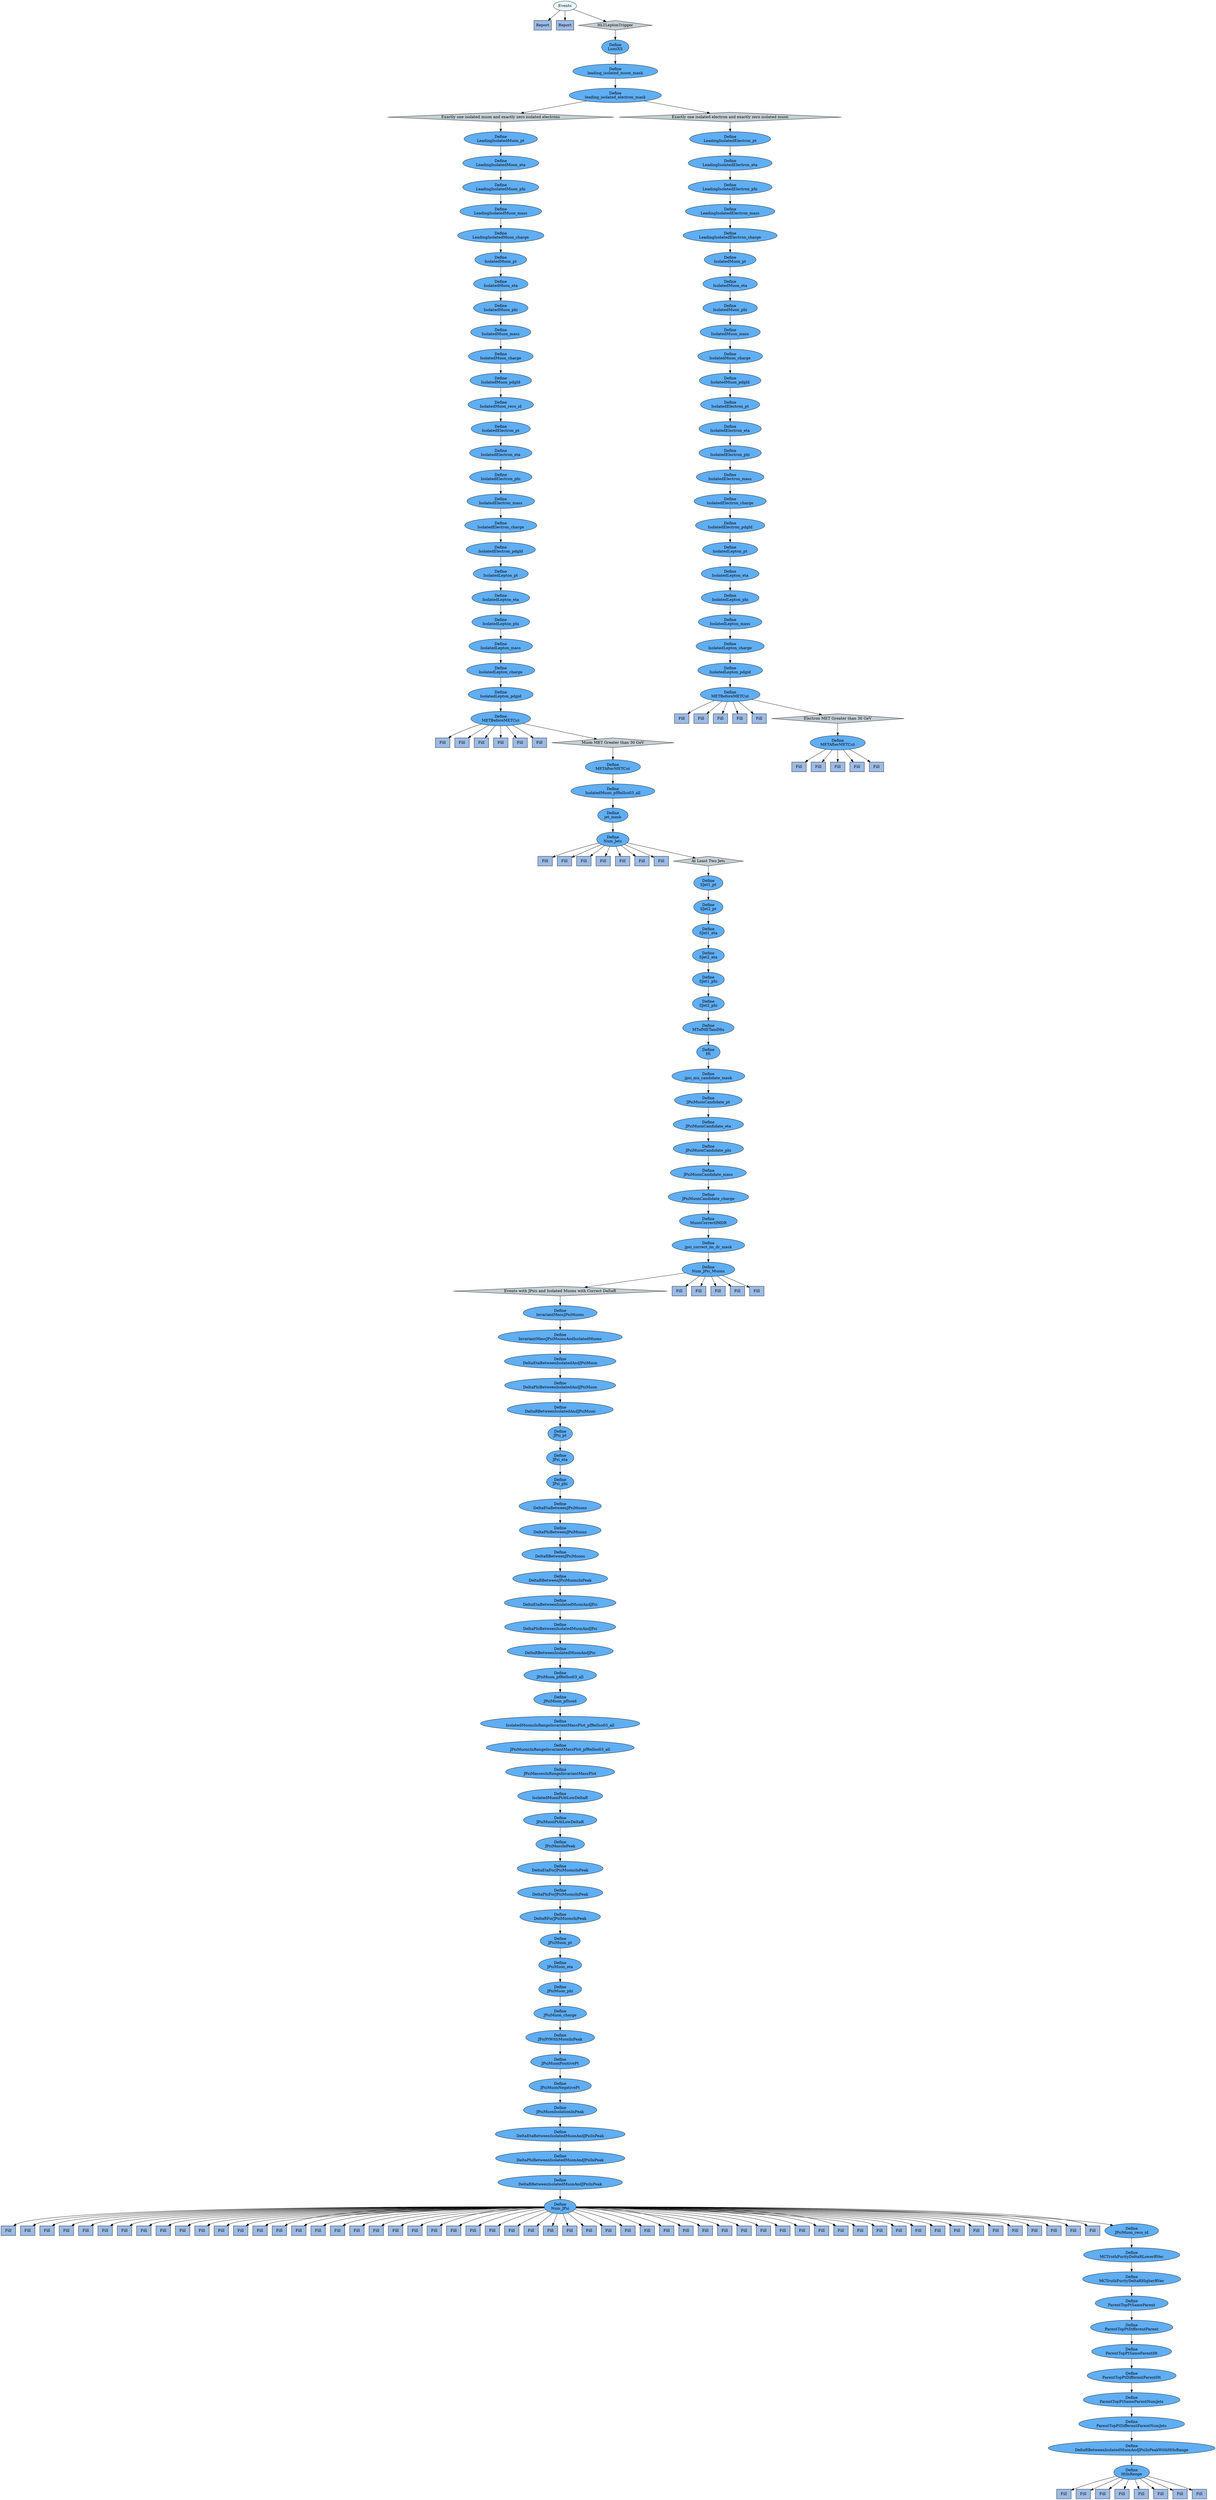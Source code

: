 digraph {
	1 [label="Report", style="filled", fillcolor="#9cbbe5", shape="box"];
	0 [label="Events", style="filled", fillcolor="#e8f8fc", shape="oval"];
	2 [label="Report", style="filled", fillcolor="#9cbbe5", shape="box"];
	0 [label="Events", style="filled", fillcolor="#e8f8fc", shape="oval"];
	3 [label="Fill", style="filled", fillcolor="#9cbbe5", shape="box"];
	2095 [label="Define
METBeforeMETCut", style="filled", fillcolor="#60aef3", shape="oval"];
	2096 [label="Define
IsolatedLepton_pdgid", style="filled", fillcolor="#60aef3", shape="oval"];
	2097 [label="Define
IsolatedLepton_charge", style="filled", fillcolor="#60aef3", shape="oval"];
	2098 [label="Define
IsolatedLepton_mass", style="filled", fillcolor="#60aef3", shape="oval"];
	2099 [label="Define
IsolatedLepton_phi", style="filled", fillcolor="#60aef3", shape="oval"];
	2100 [label="Define
IsolatedLepton_eta", style="filled", fillcolor="#60aef3", shape="oval"];
	2101 [label="Define
IsolatedLepton_pt", style="filled", fillcolor="#60aef3", shape="oval"];
	2102 [label="Define
IsolatedElectron_pdgId", style="filled", fillcolor="#60aef3", shape="oval"];
	2103 [label="Define
IsolatedElectron_charge", style="filled", fillcolor="#60aef3", shape="oval"];
	2104 [label="Define
IsolatedElectron_mass", style="filled", fillcolor="#60aef3", shape="oval"];
	2105 [label="Define
IsolatedElectron_phi", style="filled", fillcolor="#60aef3", shape="oval"];
	2106 [label="Define
IsolatedElectron_eta", style="filled", fillcolor="#60aef3", shape="oval"];
	2107 [label="Define
IsolatedElectron_pt", style="filled", fillcolor="#60aef3", shape="oval"];
	2108 [label="Define
IsolatedMuon_reco_id", style="filled", fillcolor="#60aef3", shape="oval"];
	2109 [label="Define
IsolatedMuon_pdgId", style="filled", fillcolor="#60aef3", shape="oval"];
	2110 [label="Define
IsolatedMuon_charge", style="filled", fillcolor="#60aef3", shape="oval"];
	2111 [label="Define
IsolatedMuon_mass", style="filled", fillcolor="#60aef3", shape="oval"];
	2112 [label="Define
IsolatedMuon_phi", style="filled", fillcolor="#60aef3", shape="oval"];
	2113 [label="Define
IsolatedMuon_eta", style="filled", fillcolor="#60aef3", shape="oval"];
	2114 [label="Define
IsolatedMuon_pt", style="filled", fillcolor="#60aef3", shape="oval"];
	2115 [label="Define
LeadingIsolatedMuon_charge", style="filled", fillcolor="#60aef3", shape="oval"];
	2116 [label="Define
LeadingIsolatedMuon_mass", style="filled", fillcolor="#60aef3", shape="oval"];
	2117 [label="Define
LeadingIsolatedMuon_phi", style="filled", fillcolor="#60aef3", shape="oval"];
	2118 [label="Define
LeadingIsolatedMuon_eta", style="filled", fillcolor="#60aef3", shape="oval"];
	2119 [label="Define
LeadingIsolatedMuon_pt", style="filled", fillcolor="#60aef3", shape="oval"];
	2091 [label="Exactly one isolated muon and exactly zero isolated electrons", style="filled", fillcolor="#c4cfd4", shape="diamond"];
	2092 [label="Define
leading_isolated_electron_mask", style="filled", fillcolor="#60aef3", shape="oval"];
	2093 [label="Define
leading_isolated_muon_mask", style="filled", fillcolor="#60aef3", shape="oval"];
	2094 [label="Define
LumiXS", style="filled", fillcolor="#60aef3", shape="oval"];
	2090 [label="HLTLeptonTrigger", style="filled", fillcolor="#c4cfd4", shape="diamond"];
	0 [label="Events", style="filled", fillcolor="#e8f8fc", shape="oval"];
	4 [label="Fill", style="filled", fillcolor="#9cbbe5", shape="box"];
	5 [label="Fill", style="filled", fillcolor="#9cbbe5", shape="box"];
	6 [label="Fill", style="filled", fillcolor="#9cbbe5", shape="box"];
	7 [label="Fill", style="filled", fillcolor="#9cbbe5", shape="box"];
	8 [label="Fill", style="filled", fillcolor="#9cbbe5", shape="box"];
	2126 [label="Define
METBeforeMETCut", style="filled", fillcolor="#60aef3", shape="oval"];
	2127 [label="Define
IsolatedLepton_pdgid", style="filled", fillcolor="#60aef3", shape="oval"];
	2128 [label="Define
IsolatedLepton_charge", style="filled", fillcolor="#60aef3", shape="oval"];
	2129 [label="Define
IsolatedLepton_mass", style="filled", fillcolor="#60aef3", shape="oval"];
	2130 [label="Define
IsolatedLepton_phi", style="filled", fillcolor="#60aef3", shape="oval"];
	2131 [label="Define
IsolatedLepton_eta", style="filled", fillcolor="#60aef3", shape="oval"];
	2132 [label="Define
IsolatedLepton_pt", style="filled", fillcolor="#60aef3", shape="oval"];
	2133 [label="Define
IsolatedElectron_pdgId", style="filled", fillcolor="#60aef3", shape="oval"];
	2134 [label="Define
IsolatedElectron_charge", style="filled", fillcolor="#60aef3", shape="oval"];
	2135 [label="Define
IsolatedElectron_mass", style="filled", fillcolor="#60aef3", shape="oval"];
	2136 [label="Define
IsolatedElectron_phi", style="filled", fillcolor="#60aef3", shape="oval"];
	2137 [label="Define
IsolatedElectron_eta", style="filled", fillcolor="#60aef3", shape="oval"];
	2138 [label="Define
IsolatedElectron_pt", style="filled", fillcolor="#60aef3", shape="oval"];
	2139 [label="Define
IsolatedMuon_pdgId", style="filled", fillcolor="#60aef3", shape="oval"];
	2140 [label="Define
IsolatedMuon_charge", style="filled", fillcolor="#60aef3", shape="oval"];
	2141 [label="Define
IsolatedMuon_mass", style="filled", fillcolor="#60aef3", shape="oval"];
	2142 [label="Define
IsolatedMuon_phi", style="filled", fillcolor="#60aef3", shape="oval"];
	2143 [label="Define
IsolatedMuon_eta", style="filled", fillcolor="#60aef3", shape="oval"];
	2144 [label="Define
IsolatedMuon_pt", style="filled", fillcolor="#60aef3", shape="oval"];
	2145 [label="Define
LeadingIsolatedElectron_charge", style="filled", fillcolor="#60aef3", shape="oval"];
	2146 [label="Define
LeadingIsolatedElectron_mass", style="filled", fillcolor="#60aef3", shape="oval"];
	2147 [label="Define
LeadingIsolatedElectron_phi", style="filled", fillcolor="#60aef3", shape="oval"];
	2148 [label="Define
LeadingIsolatedElectron_eta", style="filled", fillcolor="#60aef3", shape="oval"];
	2149 [label="Define
LeadingIsolatedElectron_pt", style="filled", fillcolor="#60aef3", shape="oval"];
	2125 [label="Exactly one isolated electron and exactly zero isolated muon", style="filled", fillcolor="#c4cfd4", shape="diamond"];
	9 [label="Fill", style="filled", fillcolor="#9cbbe5", shape="box"];
	10 [label="Fill", style="filled", fillcolor="#9cbbe5", shape="box"];
	11 [label="Fill", style="filled", fillcolor="#9cbbe5", shape="box"];
	12 [label="Fill", style="filled", fillcolor="#9cbbe5", shape="box"];
	13 [label="Fill", style="filled", fillcolor="#9cbbe5", shape="box"];
	14 [label="Fill", style="filled", fillcolor="#9cbbe5", shape="box"];
	2157 [label="Define
Num_Jets", style="filled", fillcolor="#60aef3", shape="oval"];
	2158 [label="Define
jet_mask", style="filled", fillcolor="#60aef3", shape="oval"];
	2159 [label="Define
IsolatedMuon_pfRelIso03_all", style="filled", fillcolor="#60aef3", shape="oval"];
	2160 [label="Define
METAfterMETCut", style="filled", fillcolor="#60aef3", shape="oval"];
	2156 [label="Muon MET Greater than 30 GeV", style="filled", fillcolor="#c4cfd4", shape="diamond"];
	15 [label="Fill", style="filled", fillcolor="#9cbbe5", shape="box"];
	16 [label="Fill", style="filled", fillcolor="#9cbbe5", shape="box"];
	17 [label="Fill", style="filled", fillcolor="#9cbbe5", shape="box"];
	18 [label="Fill", style="filled", fillcolor="#9cbbe5", shape="box"];
	19 [label="Fill", style="filled", fillcolor="#9cbbe5", shape="box"];
	20 [label="Fill", style="filled", fillcolor="#9cbbe5", shape="box"];
	2168 [label="Define
METAfterMETCut", style="filled", fillcolor="#60aef3", shape="oval"];
	2167 [label="Electron MET Greater than 30 GeV", style="filled", fillcolor="#c4cfd4", shape="diamond"];
	21 [label="Fill", style="filled", fillcolor="#9cbbe5", shape="box"];
	22 [label="Fill", style="filled", fillcolor="#9cbbe5", shape="box"];
	23 [label="Fill", style="filled", fillcolor="#9cbbe5", shape="box"];
	24 [label="Fill", style="filled", fillcolor="#9cbbe5", shape="box"];
	25 [label="Fill", style="filled", fillcolor="#9cbbe5", shape="box"];
	26 [label="Fill", style="filled", fillcolor="#9cbbe5", shape="box"];
	2194 [label="Define
Num_JPsi", style="filled", fillcolor="#60aef3", shape="oval"];
	2195 [label="Define
DeltaRBetweenIsolatedMuonAndJPsiInPeak", style="filled", fillcolor="#60aef3", shape="oval"];
	2196 [label="Define
DeltaPhiBetweenIsolatedMuonAndJPsiInPeak", style="filled", fillcolor="#60aef3", shape="oval"];
	2197 [label="Define
DeltaEtaBetweenIsolatedMuonAndJPsiInPeak", style="filled", fillcolor="#60aef3", shape="oval"];
	2198 [label="Define
JPsiMuonIsolationInPeak", style="filled", fillcolor="#60aef3", shape="oval"];
	2199 [label="Define
JPsiMuonNegativePt", style="filled", fillcolor="#60aef3", shape="oval"];
	2200 [label="Define
JPsiMuonPositivePt", style="filled", fillcolor="#60aef3", shape="oval"];
	2201 [label="Define
JPsiPtWithMuonInPeak", style="filled", fillcolor="#60aef3", shape="oval"];
	2202 [label="Define
JPsiMuon_charge", style="filled", fillcolor="#60aef3", shape="oval"];
	2203 [label="Define
JPsiMuon_phi", style="filled", fillcolor="#60aef3", shape="oval"];
	2204 [label="Define
JPsiMuon_eta", style="filled", fillcolor="#60aef3", shape="oval"];
	2205 [label="Define
JPsiMuon_pt", style="filled", fillcolor="#60aef3", shape="oval"];
	2206 [label="Define
DeltaRForJPsiMuonsInPeak", style="filled", fillcolor="#60aef3", shape="oval"];
	2207 [label="Define
DeltaPhiForJPsiMuonsInPeak", style="filled", fillcolor="#60aef3", shape="oval"];
	2208 [label="Define
DeltaEtaForJPsiMuonsInPeak", style="filled", fillcolor="#60aef3", shape="oval"];
	2209 [label="Define
JPsiMassInPeak", style="filled", fillcolor="#60aef3", shape="oval"];
	2210 [label="Define
JPsiMuonPtAtLowDeltaR", style="filled", fillcolor="#60aef3", shape="oval"];
	2211 [label="Define
IsolatedMuonPtAtLowDeltaR", style="filled", fillcolor="#60aef3", shape="oval"];
	2212 [label="Define
JPsiMassesInRangeInvariantMassPlot", style="filled", fillcolor="#60aef3", shape="oval"];
	2213 [label="Define
JPsiMuonsInRangeInvariantMassPlot_pfRelIso03_all", style="filled", fillcolor="#60aef3", shape="oval"];
	2214 [label="Define
IsolatedMuonsInRangeInvariantMassPlot_pfRelIso03_all", style="filled", fillcolor="#60aef3", shape="oval"];
	2215 [label="Define
JPsiMuon_pfIsoid", style="filled", fillcolor="#60aef3", shape="oval"];
	2216 [label="Define
JPsiMuon_pfRelIso03_all", style="filled", fillcolor="#60aef3", shape="oval"];
	2217 [label="Define
DeltaRBetweenIsolatedMuonAndJPsi", style="filled", fillcolor="#60aef3", shape="oval"];
	2218 [label="Define
DeltaPhiBetweenIsolatedMuonAndJPsi", style="filled", fillcolor="#60aef3", shape="oval"];
	2219 [label="Define
DeltaEtaBetweenIsolatedMuonAndJPsi", style="filled", fillcolor="#60aef3", shape="oval"];
	2220 [label="Define
DeltaRBetweenJPsiMuonsInPeak", style="filled", fillcolor="#60aef3", shape="oval"];
	2221 [label="Define
DeltaRBetweenJPsiMuons", style="filled", fillcolor="#60aef3", shape="oval"];
	2222 [label="Define
DeltaPhiBetweenJPsiMuons", style="filled", fillcolor="#60aef3", shape="oval"];
	2223 [label="Define
DeltaEtaBetweenJPsiMuons", style="filled", fillcolor="#60aef3", shape="oval"];
	2224 [label="Define
JPsi_phi", style="filled", fillcolor="#60aef3", shape="oval"];
	2225 [label="Define
JPsi_eta", style="filled", fillcolor="#60aef3", shape="oval"];
	2226 [label="Define
JPsi_pt", style="filled", fillcolor="#60aef3", shape="oval"];
	2227 [label="Define
DeltaRBetweenIsolatedAndJPsiMuon", style="filled", fillcolor="#60aef3", shape="oval"];
	2228 [label="Define
DeltaPhiBetweenIsolatedAndJPsiMuon", style="filled", fillcolor="#60aef3", shape="oval"];
	2229 [label="Define
DeltaEtaBetweenIsolatedAndJPsiMuon", style="filled", fillcolor="#60aef3", shape="oval"];
	2230 [label="Define
InvariantMassJPsiMuonsAndIsolatedMuons", style="filled", fillcolor="#60aef3", shape="oval"];
	2231 [label="Define
InvariantMassJPsiMuons", style="filled", fillcolor="#60aef3", shape="oval"];
	2176 [label="Events with JPsis and Isolated Muons with Correct DeltaR", style="filled", fillcolor="#c4cfd4", shape="diamond"];
	2177 [label="Define
Num_JPsi_Muons", style="filled", fillcolor="#60aef3", shape="oval"];
	2178 [label="Define
jpsi_correct_im_dr_mask", style="filled", fillcolor="#60aef3", shape="oval"];
	2179 [label="Define
MuonCorrectIMDR", style="filled", fillcolor="#60aef3", shape="oval"];
	2180 [label="Define
JPsiMuonCandidate_charge", style="filled", fillcolor="#60aef3", shape="oval"];
	2181 [label="Define
JPsiMuonCandidate_mass", style="filled", fillcolor="#60aef3", shape="oval"];
	2182 [label="Define
JPsiMuonCandidate_phi", style="filled", fillcolor="#60aef3", shape="oval"];
	2183 [label="Define
JPsiMuonCandidate_eta", style="filled", fillcolor="#60aef3", shape="oval"];
	2184 [label="Define
JPsiMuonCandidate_pt", style="filled", fillcolor="#60aef3", shape="oval"];
	2185 [label="Define
jpsi_mu_candidate_mask", style="filled", fillcolor="#60aef3", shape="oval"];
	2186 [label="Define
Ht", style="filled", fillcolor="#60aef3", shape="oval"];
	2187 [label="Define
MTofMETandMu", style="filled", fillcolor="#60aef3", shape="oval"];
	2188 [label="Define
SJet2_phi", style="filled", fillcolor="#60aef3", shape="oval"];
	2189 [label="Define
SJet1_phi", style="filled", fillcolor="#60aef3", shape="oval"];
	2190 [label="Define
SJet2_eta", style="filled", fillcolor="#60aef3", shape="oval"];
	2191 [label="Define
SJet1_eta", style="filled", fillcolor="#60aef3", shape="oval"];
	2192 [label="Define
SJet2_pt", style="filled", fillcolor="#60aef3", shape="oval"];
	2193 [label="Define
SJet1_pt", style="filled", fillcolor="#60aef3", shape="oval"];
	2175 [label="At Least Two Jets", style="filled", fillcolor="#c4cfd4", shape="diamond"];
	27 [label="Fill", style="filled", fillcolor="#9cbbe5", shape="box"];
	28 [label="Fill", style="filled", fillcolor="#9cbbe5", shape="box"];
	29 [label="Fill", style="filled", fillcolor="#9cbbe5", shape="box"];
	30 [label="Fill", style="filled", fillcolor="#9cbbe5", shape="box"];
	31 [label="Fill", style="filled", fillcolor="#9cbbe5", shape="box"];
	32 [label="Fill", style="filled", fillcolor="#9cbbe5", shape="box"];
	33 [label="Fill", style="filled", fillcolor="#9cbbe5", shape="box"];
	34 [label="Fill", style="filled", fillcolor="#9cbbe5", shape="box"];
	35 [label="Fill", style="filled", fillcolor="#9cbbe5", shape="box"];
	36 [label="Fill", style="filled", fillcolor="#9cbbe5", shape="box"];
	37 [label="Fill", style="filled", fillcolor="#9cbbe5", shape="box"];
	38 [label="Fill", style="filled", fillcolor="#9cbbe5", shape="box"];
	39 [label="Fill", style="filled", fillcolor="#9cbbe5", shape="box"];
	40 [label="Fill", style="filled", fillcolor="#9cbbe5", shape="box"];
	41 [label="Fill", style="filled", fillcolor="#9cbbe5", shape="box"];
	42 [label="Fill", style="filled", fillcolor="#9cbbe5", shape="box"];
	43 [label="Fill", style="filled", fillcolor="#9cbbe5", shape="box"];
	44 [label="Fill", style="filled", fillcolor="#9cbbe5", shape="box"];
	45 [label="Fill", style="filled", fillcolor="#9cbbe5", shape="box"];
	46 [label="Fill", style="filled", fillcolor="#9cbbe5", shape="box"];
	47 [label="Fill", style="filled", fillcolor="#9cbbe5", shape="box"];
	48 [label="Fill", style="filled", fillcolor="#9cbbe5", shape="box"];
	49 [label="Fill", style="filled", fillcolor="#9cbbe5", shape="box"];
	50 [label="Fill", style="filled", fillcolor="#9cbbe5", shape="box"];
	51 [label="Fill", style="filled", fillcolor="#9cbbe5", shape="box"];
	52 [label="Fill", style="filled", fillcolor="#9cbbe5", shape="box"];
	53 [label="Fill", style="filled", fillcolor="#9cbbe5", shape="box"];
	54 [label="Fill", style="filled", fillcolor="#9cbbe5", shape="box"];
	55 [label="Fill", style="filled", fillcolor="#9cbbe5", shape="box"];
	56 [label="Fill", style="filled", fillcolor="#9cbbe5", shape="box"];
	57 [label="Fill", style="filled", fillcolor="#9cbbe5", shape="box"];
	58 [label="Fill", style="filled", fillcolor="#9cbbe5", shape="box"];
	59 [label="Fill", style="filled", fillcolor="#9cbbe5", shape="box"];
	60 [label="Fill", style="filled", fillcolor="#9cbbe5", shape="box"];
	61 [label="Fill", style="filled", fillcolor="#9cbbe5", shape="box"];
	62 [label="Fill", style="filled", fillcolor="#9cbbe5", shape="box"];
	63 [label="Fill", style="filled", fillcolor="#9cbbe5", shape="box"];
	64 [label="Fill", style="filled", fillcolor="#9cbbe5", shape="box"];
	65 [label="Fill", style="filled", fillcolor="#9cbbe5", shape="box"];
	66 [label="Fill", style="filled", fillcolor="#9cbbe5", shape="box"];
	67 [label="Fill", style="filled", fillcolor="#9cbbe5", shape="box"];
	68 [label="Fill", style="filled", fillcolor="#9cbbe5", shape="box"];
	69 [label="Fill", style="filled", fillcolor="#9cbbe5", shape="box"];
	70 [label="Fill", style="filled", fillcolor="#9cbbe5", shape="box"];
	71 [label="Fill", style="filled", fillcolor="#9cbbe5", shape="box"];
	72 [label="Fill", style="filled", fillcolor="#9cbbe5", shape="box"];
	73 [label="Fill", style="filled", fillcolor="#9cbbe5", shape="box"];
	74 [label="Fill", style="filled", fillcolor="#9cbbe5", shape="box"];
	75 [label="Fill", style="filled", fillcolor="#9cbbe5", shape="box"];
	76 [label="Fill", style="filled", fillcolor="#9cbbe5", shape="box"];
	77 [label="Fill", style="filled", fillcolor="#9cbbe5", shape="box"];
	78 [label="Fill", style="filled", fillcolor="#9cbbe5", shape="box"];
	79 [label="Fill", style="filled", fillcolor="#9cbbe5", shape="box"];
	80 [label="Fill", style="filled", fillcolor="#9cbbe5", shape="box"];
	81 [label="Fill", style="filled", fillcolor="#9cbbe5", shape="box"];
	82 [label="Fill", style="filled", fillcolor="#9cbbe5", shape="box"];
	83 [label="Fill", style="filled", fillcolor="#9cbbe5", shape="box"];
	84 [label="Fill", style="filled", fillcolor="#9cbbe5", shape="box"];
	85 [label="Fill", style="filled", fillcolor="#9cbbe5", shape="box"];
	86 [label="Fill", style="filled", fillcolor="#9cbbe5", shape="box"];
	87 [label="Fill", style="filled", fillcolor="#9cbbe5", shape="box"];
	88 [label="Fill", style="filled", fillcolor="#9cbbe5", shape="box"];
	2294 [label="Define
HtInRange", style="filled", fillcolor="#60aef3", shape="oval"];
	2295 [label="Define
DeltaRBetweenIsolatedMuonAndJPsiInPeakWithHtInRange", style="filled", fillcolor="#60aef3", shape="oval"];
	2296 [label="Define
ParentTopPtDifferentParentNumJets", style="filled", fillcolor="#60aef3", shape="oval"];
	2297 [label="Define
ParentTopPtSameParentNumJets", style="filled", fillcolor="#60aef3", shape="oval"];
	2298 [label="Define
ParentTopPtDifferentParentHt", style="filled", fillcolor="#60aef3", shape="oval"];
	2299 [label="Define
ParentTopPtSameParentHt", style="filled", fillcolor="#60aef3", shape="oval"];
	2300 [label="Define
ParentTopPtDifferentParent", style="filled", fillcolor="#60aef3", shape="oval"];
	2301 [label="Define
ParentTopPtSameParent", style="filled", fillcolor="#60aef3", shape="oval"];
	2302 [label="Define
MCTruthPurityDeltaRHigherRVec", style="filled", fillcolor="#60aef3", shape="oval"];
	2303 [label="Define
MCTruthPurityDeltaRLowerRVec", style="filled", fillcolor="#60aef3", shape="oval"];
	2304 [label="Define
JPsiMuon_reco_id", style="filled", fillcolor="#60aef3", shape="oval"];
	89 [label="Fill", style="filled", fillcolor="#9cbbe5", shape="box"];
	90 [label="Fill", style="filled", fillcolor="#9cbbe5", shape="box"];
	91 [label="Fill", style="filled", fillcolor="#9cbbe5", shape="box"];
	92 [label="Fill", style="filled", fillcolor="#9cbbe5", shape="box"];
	93 [label="Fill", style="filled", fillcolor="#9cbbe5", shape="box"];
	94 [label="Fill", style="filled", fillcolor="#9cbbe5", shape="box"];
	95 [label="Fill", style="filled", fillcolor="#9cbbe5", shape="box"];
	0 -> 1;
	0 -> 2;
	2095 -> 3;
	2096 -> 2095;
	2097 -> 2096;
	2098 -> 2097;
	2099 -> 2098;
	2100 -> 2099;
	2101 -> 2100;
	2102 -> 2101;
	2103 -> 2102;
	2104 -> 2103;
	2105 -> 2104;
	2106 -> 2105;
	2107 -> 2106;
	2108 -> 2107;
	2109 -> 2108;
	2110 -> 2109;
	2111 -> 2110;
	2112 -> 2111;
	2113 -> 2112;
	2114 -> 2113;
	2115 -> 2114;
	2116 -> 2115;
	2117 -> 2116;
	2118 -> 2117;
	2119 -> 2118;
	2091 -> 2119;
	2092 -> 2091;
	2093 -> 2092;
	2094 -> 2093;
	2090 -> 2094;
	0 -> 2090;
	2095 -> 4;
	2095 -> 5;
	2095 -> 6;
	2095 -> 7;
	2126 -> 8;
	2127 -> 2126;
	2128 -> 2127;
	2129 -> 2128;
	2130 -> 2129;
	2131 -> 2130;
	2132 -> 2131;
	2133 -> 2132;
	2134 -> 2133;
	2135 -> 2134;
	2136 -> 2135;
	2137 -> 2136;
	2138 -> 2137;
	2139 -> 2138;
	2140 -> 2139;
	2141 -> 2140;
	2142 -> 2141;
	2143 -> 2142;
	2144 -> 2143;
	2145 -> 2144;
	2146 -> 2145;
	2147 -> 2146;
	2148 -> 2147;
	2149 -> 2148;
	2125 -> 2149;
	2092 -> 2125;
	2126 -> 9;
	2126 -> 10;
	2126 -> 11;
	2126 -> 12;
	2095 -> 13;
	2157 -> 14;
	2158 -> 2157;
	2159 -> 2158;
	2160 -> 2159;
	2156 -> 2160;
	2095 -> 2156;
	2157 -> 15;
	2157 -> 16;
	2157 -> 17;
	2157 -> 18;
	2157 -> 19;
	2168 -> 20;
	2167 -> 2168;
	2126 -> 2167;
	2168 -> 21;
	2168 -> 22;
	2168 -> 23;
	2168 -> 24;
	2157 -> 25;
	2194 -> 26;
	2195 -> 2194;
	2196 -> 2195;
	2197 -> 2196;
	2198 -> 2197;
	2199 -> 2198;
	2200 -> 2199;
	2201 -> 2200;
	2202 -> 2201;
	2203 -> 2202;
	2204 -> 2203;
	2205 -> 2204;
	2206 -> 2205;
	2207 -> 2206;
	2208 -> 2207;
	2209 -> 2208;
	2210 -> 2209;
	2211 -> 2210;
	2212 -> 2211;
	2213 -> 2212;
	2214 -> 2213;
	2215 -> 2214;
	2216 -> 2215;
	2217 -> 2216;
	2218 -> 2217;
	2219 -> 2218;
	2220 -> 2219;
	2221 -> 2220;
	2222 -> 2221;
	2223 -> 2222;
	2224 -> 2223;
	2225 -> 2224;
	2226 -> 2225;
	2227 -> 2226;
	2228 -> 2227;
	2229 -> 2228;
	2230 -> 2229;
	2231 -> 2230;
	2176 -> 2231;
	2177 -> 2176;
	2178 -> 2177;
	2179 -> 2178;
	2180 -> 2179;
	2181 -> 2180;
	2182 -> 2181;
	2183 -> 2182;
	2184 -> 2183;
	2185 -> 2184;
	2186 -> 2185;
	2187 -> 2186;
	2188 -> 2187;
	2189 -> 2188;
	2190 -> 2189;
	2191 -> 2190;
	2192 -> 2191;
	2193 -> 2192;
	2175 -> 2193;
	2157 -> 2175;
	2177 -> 27;
	2177 -> 28;
	2177 -> 29;
	2177 -> 30;
	2177 -> 31;
	2194 -> 32;
	2194 -> 33;
	2194 -> 34;
	2194 -> 35;
	2194 -> 36;
	2194 -> 37;
	2194 -> 38;
	2194 -> 39;
	2194 -> 40;
	2194 -> 41;
	2194 -> 42;
	2194 -> 43;
	2194 -> 44;
	2194 -> 45;
	2194 -> 46;
	2194 -> 47;
	2194 -> 48;
	2194 -> 49;
	2194 -> 50;
	2194 -> 51;
	2194 -> 52;
	2194 -> 53;
	2194 -> 54;
	2194 -> 55;
	2194 -> 56;
	2194 -> 57;
	2194 -> 58;
	2194 -> 59;
	2194 -> 60;
	2194 -> 61;
	2194 -> 62;
	2194 -> 63;
	2194 -> 64;
	2194 -> 65;
	2194 -> 66;
	2194 -> 67;
	2194 -> 68;
	2194 -> 69;
	2194 -> 70;
	2194 -> 71;
	2194 -> 72;
	2194 -> 73;
	2194 -> 74;
	2194 -> 75;
	2194 -> 76;
	2194 -> 77;
	2194 -> 78;
	2194 -> 79;
	2194 -> 80;
	2194 -> 81;
	2194 -> 82;
	2194 -> 83;
	2194 -> 84;
	2194 -> 85;
	2194 -> 86;
	2194 -> 87;
	2294 -> 88;
	2295 -> 2294;
	2296 -> 2295;
	2297 -> 2296;
	2298 -> 2297;
	2299 -> 2298;
	2300 -> 2299;
	2301 -> 2300;
	2302 -> 2301;
	2303 -> 2302;
	2304 -> 2303;
	2194 -> 2304;
	2294 -> 89;
	2294 -> 90;
	2294 -> 91;
	2294 -> 92;
	2294 -> 93;
	2294 -> 94;
	2294 -> 95;
}